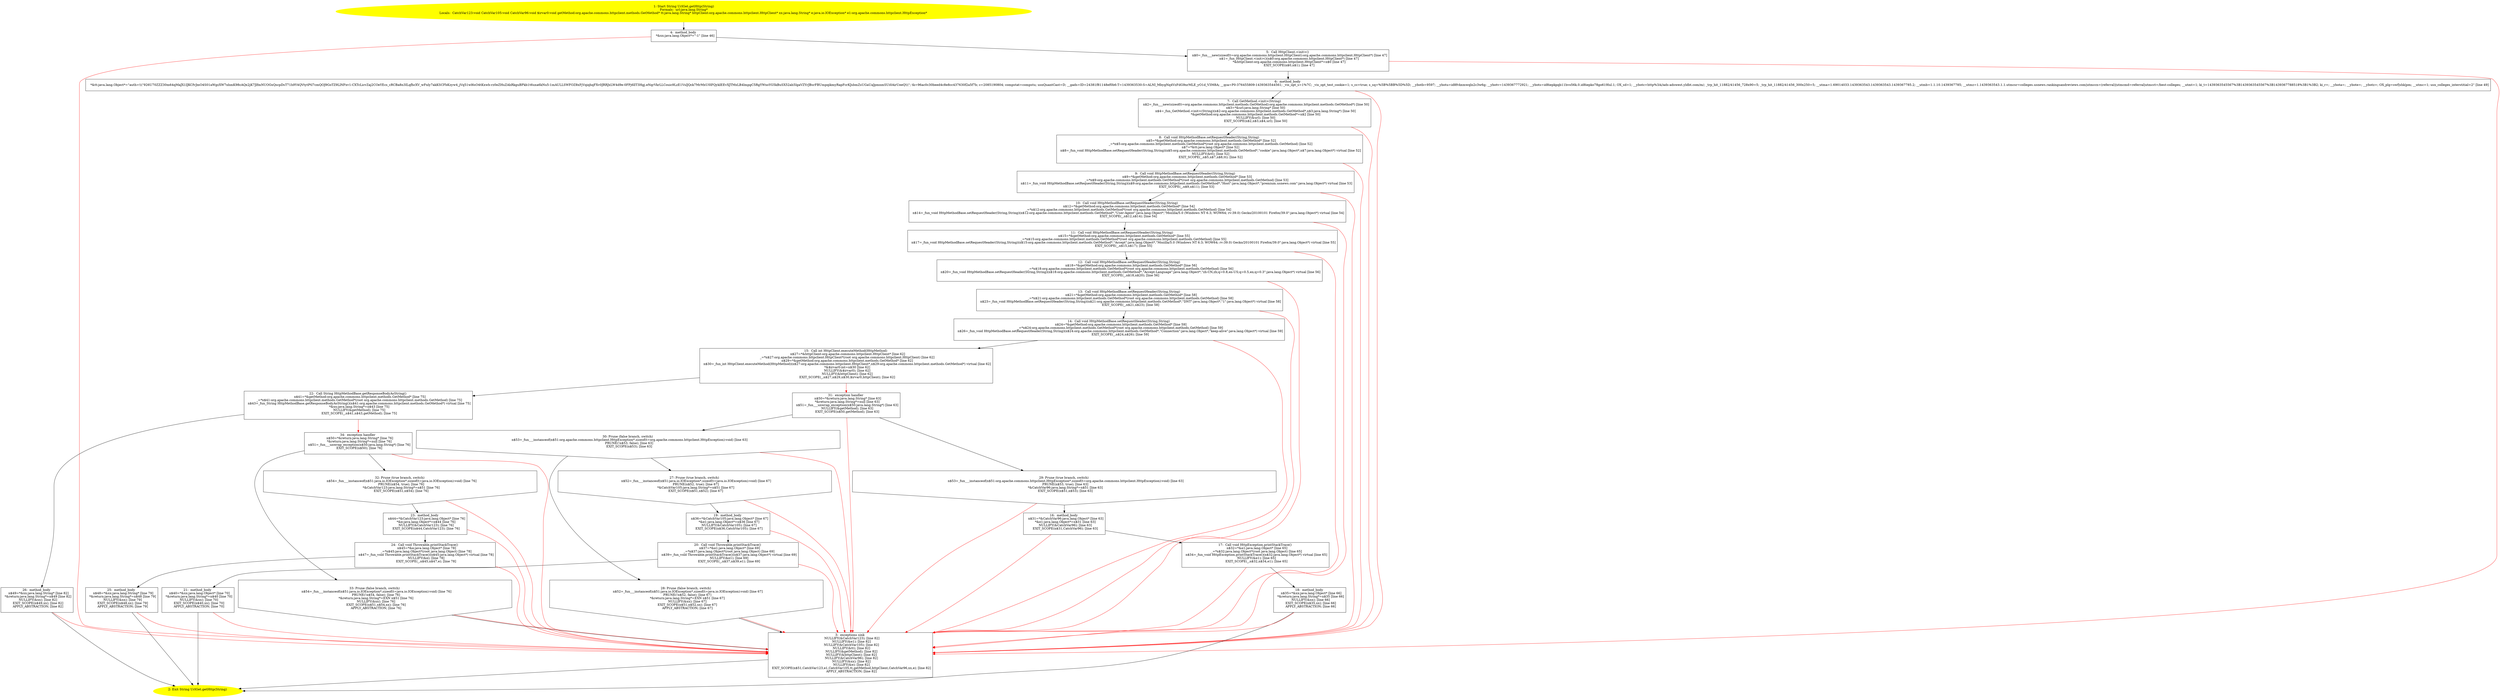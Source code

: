 /* @generated */
digraph cfg {
"com.dulishuo.usnews.UrlGet.getHttp(java.lang.String):java.lang.String.ab332b7e96570c8d45c643cd32325933_1" [label="1: Start String UrlGet.getHttp(String)\nFormals:  url:java.lang.String*\nLocals:  CatchVar123:void CatchVar105:void CatchVar96:void $irvar0:void getMethod:org.apache.commons.httpclient.methods.GetMethod* tt:java.lang.String* httpClient:org.apache.commons.httpclient.HttpClient* xx:java.lang.String* e:java.io.IOException* e1:org.apache.commons.httpclient.HttpException* \n  " color=yellow style=filled]
	

	 "com.dulishuo.usnews.UrlGet.getHttp(java.lang.String):java.lang.String.ab332b7e96570c8d45c643cd32325933_1" -> "com.dulishuo.usnews.UrlGet.getHttp(java.lang.String):java.lang.String.ab332b7e96570c8d45c643cd32325933_4" ;
"com.dulishuo.usnews.UrlGet.getHttp(java.lang.String):java.lang.String.ab332b7e96570c8d45c643cd32325933_2" [label="2: Exit String UrlGet.getHttp(String) \n  " color=yellow style=filled]
	

"com.dulishuo.usnews.UrlGet.getHttp(java.lang.String):java.lang.String.ab332b7e96570c8d45c643cd32325933_3" [label="3:  exceptions sink \n   NULLIFY(&CatchVar123); [line 82]\n  NULLIFY(&e1); [line 82]\n  NULLIFY(&CatchVar105); [line 82]\n  NULLIFY(&tt); [line 82]\n  NULLIFY(&getMethod); [line 82]\n  NULLIFY(&httpClient); [line 82]\n  NULLIFY(&CatchVar96); [line 82]\n  NULLIFY(&xx); [line 82]\n  NULLIFY(&e); [line 82]\n  EXIT_SCOPE(n$51,CatchVar123,e1,CatchVar105,tt,getMethod,httpClient,CatchVar96,xx,e); [line 82]\n  APPLY_ABSTRACTION; [line 82]\n " shape="box"]
	

	 "com.dulishuo.usnews.UrlGet.getHttp(java.lang.String):java.lang.String.ab332b7e96570c8d45c643cd32325933_3" -> "com.dulishuo.usnews.UrlGet.getHttp(java.lang.String):java.lang.String.ab332b7e96570c8d45c643cd32325933_2" ;
"com.dulishuo.usnews.UrlGet.getHttp(java.lang.String):java.lang.String.ab332b7e96570c8d45c643cd32325933_4" [label="4:  method_body \n   *&xx:java.lang.Object*=\"-1\" [line 46]\n " shape="box"]
	

	 "com.dulishuo.usnews.UrlGet.getHttp(java.lang.String):java.lang.String.ab332b7e96570c8d45c643cd32325933_4" -> "com.dulishuo.usnews.UrlGet.getHttp(java.lang.String):java.lang.String.ab332b7e96570c8d45c643cd32325933_5" ;
	 "com.dulishuo.usnews.UrlGet.getHttp(java.lang.String):java.lang.String.ab332b7e96570c8d45c643cd32325933_4" -> "com.dulishuo.usnews.UrlGet.getHttp(java.lang.String):java.lang.String.ab332b7e96570c8d45c643cd32325933_3" [color="red" ];
"com.dulishuo.usnews.UrlGet.getHttp(java.lang.String):java.lang.String.ab332b7e96570c8d45c643cd32325933_5" [label="5:  Call HttpClient.<init>() \n   n$0=_fun___new(sizeof(t=org.apache.commons.httpclient.HttpClient):org.apache.commons.httpclient.HttpClient*) [line 47]\n  n$1=_fun_HttpClient.<init>()(n$0:org.apache.commons.httpclient.HttpClient*) [line 47]\n  *&httpClient:org.apache.commons.httpclient.HttpClient*=n$0 [line 47]\n  EXIT_SCOPE(n$0,n$1); [line 47]\n " shape="box"]
	

	 "com.dulishuo.usnews.UrlGet.getHttp(java.lang.String):java.lang.String.ab332b7e96570c8d45c643cd32325933_5" -> "com.dulishuo.usnews.UrlGet.getHttp(java.lang.String):java.lang.String.ab332b7e96570c8d45c643cd32325933_6" ;
	 "com.dulishuo.usnews.UrlGet.getHttp(java.lang.String):java.lang.String.ab332b7e96570c8d45c643cd32325933_5" -> "com.dulishuo.usnews.UrlGet.getHttp(java.lang.String):java.lang.String.ab332b7e96570c8d45c643cd32325933_3" [color="red" ];
"com.dulishuo.usnews.UrlGet.getHttp(java.lang.String):java.lang.String.ab332b7e96570c8d45c643cd32325933_6" [label="6:  method_body \n   *&tt:java.lang.Object*=\"auth=\\\\\\\"926U70ZZZ30m64qMaJX1IJKCfvJmO4S01aWgzXW7nhmK98cAQx2jK7JlfmNUOGxQscpDsT71h9Y4QVtytPtl7cmQOJ9GoTZ9LlNFxv1-CXTcLicvZaj2COeYEcs_cRCBa8n3ILqfhcXV_wFnly7akKSCFbKzyw4_jVq51wl6sO4tKxwb-rz0eZHuZAhRkguBPkb1t6uxa6kNu5-1mAULLSWFOZ8xFjVqiqhqFXv0JRRJxLW4d9e-0FPj6llT3Hgj.eNqrVkrLLCouic9LzE1VslJQck7MrMxU0lFQyklEEvXJTMxLB4lmpgC5RgYWxoYG5kBuSX52ah5IgaVZYrJBsrFBUmpqikmyRapFcrKJsbmZsUGaUaJpmnmSUi0AirUeeQ\\\\\\\"; tk=96ac0c30beed4c8e8cc437630f2a5f7b; c=2085190804; compstat=compstu; usnQuantCast=D; __gads=ID=24381f81148ef0b6:T=1439363530:S=ALNI_MbygNq4VzFdG9nrMLE_yO1d_V3M8A; __qca=P0-376455809-1439363544561; _vis_opt_s=1%7C; _vis_opt_test_cookie=1; s_cc=true; s_sq=%5B%5BB%5D%5D; __ybotb=9597; __ybotu=id8fvkxmwqln2c3w6g; __ybotv=1439367772921; __ybots=id8iepkpqb11hvo56k.0.id8iepko78go619lul.1; OX_sd=1; __ybotc=http%3A//ads-adswest.yldbt.com/m/; _trp_hit_11882/41456_728x90=5; _trp_hit_11882/41456_300x250=5; __utma=1.69014033.1439363543.1439363543.1439367785.2; __utmb=1.1.10.1439367785; __utmz=1.1439363543.1.1.utmcsr=colleges.usnews.rankingsandreviews.com|utmccn=(referral)|utmcmd=referral|utmcct=/best-colleges; __utmt=1; ki_t=1439363545567%3B1439363545567%3B1439367788518%3B1%3B2; ki_r=; __ybota=; __ybote=; __ybotz=; OX_plg=swf|shk|pm; __utmc=1; usn_colleges_interstitial=2\" [line 49]\n " shape="box"]
	

	 "com.dulishuo.usnews.UrlGet.getHttp(java.lang.String):java.lang.String.ab332b7e96570c8d45c643cd32325933_6" -> "com.dulishuo.usnews.UrlGet.getHttp(java.lang.String):java.lang.String.ab332b7e96570c8d45c643cd32325933_7" ;
	 "com.dulishuo.usnews.UrlGet.getHttp(java.lang.String):java.lang.String.ab332b7e96570c8d45c643cd32325933_6" -> "com.dulishuo.usnews.UrlGet.getHttp(java.lang.String):java.lang.String.ab332b7e96570c8d45c643cd32325933_3" [color="red" ];
"com.dulishuo.usnews.UrlGet.getHttp(java.lang.String):java.lang.String.ab332b7e96570c8d45c643cd32325933_7" [label="7:  Call GetMethod.<init>(String) \n   n$2=_fun___new(sizeof(t=org.apache.commons.httpclient.methods.GetMethod):org.apache.commons.httpclient.methods.GetMethod*) [line 50]\n  n$3=*&url:java.lang.String* [line 50]\n  n$4=_fun_GetMethod.<init>(String)(n$2:org.apache.commons.httpclient.methods.GetMethod*,n$3:java.lang.String*) [line 50]\n  *&getMethod:org.apache.commons.httpclient.methods.GetMethod*=n$2 [line 50]\n  NULLIFY(&url); [line 50]\n  EXIT_SCOPE(n$2,n$3,n$4,url); [line 50]\n " shape="box"]
	

	 "com.dulishuo.usnews.UrlGet.getHttp(java.lang.String):java.lang.String.ab332b7e96570c8d45c643cd32325933_7" -> "com.dulishuo.usnews.UrlGet.getHttp(java.lang.String):java.lang.String.ab332b7e96570c8d45c643cd32325933_8" ;
	 "com.dulishuo.usnews.UrlGet.getHttp(java.lang.String):java.lang.String.ab332b7e96570c8d45c643cd32325933_7" -> "com.dulishuo.usnews.UrlGet.getHttp(java.lang.String):java.lang.String.ab332b7e96570c8d45c643cd32325933_3" [color="red" ];
"com.dulishuo.usnews.UrlGet.getHttp(java.lang.String):java.lang.String.ab332b7e96570c8d45c643cd32325933_8" [label="8:  Call void HttpMethodBase.setRequestHeader(String,String) \n   n$5=*&getMethod:org.apache.commons.httpclient.methods.GetMethod* [line 52]\n  _=*n$5:org.apache.commons.httpclient.methods.GetMethod*(root org.apache.commons.httpclient.methods.GetMethod) [line 52]\n  n$7=*&tt:java.lang.Object* [line 52]\n  n$8=_fun_void HttpMethodBase.setRequestHeader(String,String)(n$5:org.apache.commons.httpclient.methods.GetMethod*,\"cookie\":java.lang.Object*,n$7:java.lang.Object*) virtual [line 52]\n  NULLIFY(&tt); [line 52]\n  EXIT_SCOPE(_,n$5,n$7,n$8,tt); [line 52]\n " shape="box"]
	

	 "com.dulishuo.usnews.UrlGet.getHttp(java.lang.String):java.lang.String.ab332b7e96570c8d45c643cd32325933_8" -> "com.dulishuo.usnews.UrlGet.getHttp(java.lang.String):java.lang.String.ab332b7e96570c8d45c643cd32325933_9" ;
	 "com.dulishuo.usnews.UrlGet.getHttp(java.lang.String):java.lang.String.ab332b7e96570c8d45c643cd32325933_8" -> "com.dulishuo.usnews.UrlGet.getHttp(java.lang.String):java.lang.String.ab332b7e96570c8d45c643cd32325933_3" [color="red" ];
"com.dulishuo.usnews.UrlGet.getHttp(java.lang.String):java.lang.String.ab332b7e96570c8d45c643cd32325933_9" [label="9:  Call void HttpMethodBase.setRequestHeader(String,String) \n   n$9=*&getMethod:org.apache.commons.httpclient.methods.GetMethod* [line 53]\n  _=*n$9:org.apache.commons.httpclient.methods.GetMethod*(root org.apache.commons.httpclient.methods.GetMethod) [line 53]\n  n$11=_fun_void HttpMethodBase.setRequestHeader(String,String)(n$9:org.apache.commons.httpclient.methods.GetMethod*,\"Host\":java.lang.Object*,\"premium.usnews.com\":java.lang.Object*) virtual [line 53]\n  EXIT_SCOPE(_,n$9,n$11); [line 53]\n " shape="box"]
	

	 "com.dulishuo.usnews.UrlGet.getHttp(java.lang.String):java.lang.String.ab332b7e96570c8d45c643cd32325933_9" -> "com.dulishuo.usnews.UrlGet.getHttp(java.lang.String):java.lang.String.ab332b7e96570c8d45c643cd32325933_10" ;
	 "com.dulishuo.usnews.UrlGet.getHttp(java.lang.String):java.lang.String.ab332b7e96570c8d45c643cd32325933_9" -> "com.dulishuo.usnews.UrlGet.getHttp(java.lang.String):java.lang.String.ab332b7e96570c8d45c643cd32325933_3" [color="red" ];
"com.dulishuo.usnews.UrlGet.getHttp(java.lang.String):java.lang.String.ab332b7e96570c8d45c643cd32325933_10" [label="10:  Call void HttpMethodBase.setRequestHeader(String,String) \n   n$12=*&getMethod:org.apache.commons.httpclient.methods.GetMethod* [line 54]\n  _=*n$12:org.apache.commons.httpclient.methods.GetMethod*(root org.apache.commons.httpclient.methods.GetMethod) [line 54]\n  n$14=_fun_void HttpMethodBase.setRequestHeader(String,String)(n$12:org.apache.commons.httpclient.methods.GetMethod*,\"User-Agent\":java.lang.Object*,\"Mozilla/5.0 (Windows NT 6.3; WOW64; rv:39.0) Gecko/20100101 Firefox/39.0\":java.lang.Object*) virtual [line 54]\n  EXIT_SCOPE(_,n$12,n$14); [line 54]\n " shape="box"]
	

	 "com.dulishuo.usnews.UrlGet.getHttp(java.lang.String):java.lang.String.ab332b7e96570c8d45c643cd32325933_10" -> "com.dulishuo.usnews.UrlGet.getHttp(java.lang.String):java.lang.String.ab332b7e96570c8d45c643cd32325933_11" ;
	 "com.dulishuo.usnews.UrlGet.getHttp(java.lang.String):java.lang.String.ab332b7e96570c8d45c643cd32325933_10" -> "com.dulishuo.usnews.UrlGet.getHttp(java.lang.String):java.lang.String.ab332b7e96570c8d45c643cd32325933_3" [color="red" ];
"com.dulishuo.usnews.UrlGet.getHttp(java.lang.String):java.lang.String.ab332b7e96570c8d45c643cd32325933_11" [label="11:  Call void HttpMethodBase.setRequestHeader(String,String) \n   n$15=*&getMethod:org.apache.commons.httpclient.methods.GetMethod* [line 55]\n  _=*n$15:org.apache.commons.httpclient.methods.GetMethod*(root org.apache.commons.httpclient.methods.GetMethod) [line 55]\n  n$17=_fun_void HttpMethodBase.setRequestHeader(String,String)(n$15:org.apache.commons.httpclient.methods.GetMethod*,\"Accept\":java.lang.Object*,\"Mozilla/5.0 (Windows NT 6.3; WOW64; rv:39.0) Gecko/20100101 Firefox/39.0\":java.lang.Object*) virtual [line 55]\n  EXIT_SCOPE(_,n$15,n$17); [line 55]\n " shape="box"]
	

	 "com.dulishuo.usnews.UrlGet.getHttp(java.lang.String):java.lang.String.ab332b7e96570c8d45c643cd32325933_11" -> "com.dulishuo.usnews.UrlGet.getHttp(java.lang.String):java.lang.String.ab332b7e96570c8d45c643cd32325933_12" ;
	 "com.dulishuo.usnews.UrlGet.getHttp(java.lang.String):java.lang.String.ab332b7e96570c8d45c643cd32325933_11" -> "com.dulishuo.usnews.UrlGet.getHttp(java.lang.String):java.lang.String.ab332b7e96570c8d45c643cd32325933_3" [color="red" ];
"com.dulishuo.usnews.UrlGet.getHttp(java.lang.String):java.lang.String.ab332b7e96570c8d45c643cd32325933_12" [label="12:  Call void HttpMethodBase.setRequestHeader(String,String) \n   n$18=*&getMethod:org.apache.commons.httpclient.methods.GetMethod* [line 56]\n  _=*n$18:org.apache.commons.httpclient.methods.GetMethod*(root org.apache.commons.httpclient.methods.GetMethod) [line 56]\n  n$20=_fun_void HttpMethodBase.setRequestHeader(String,String)(n$18:org.apache.commons.httpclient.methods.GetMethod*,\"Accept-Language\":java.lang.Object*,\"zh-CN,zh;q=0.8,en-US;q=0.5,en;q=0.3\":java.lang.Object*) virtual [line 56]\n  EXIT_SCOPE(_,n$18,n$20); [line 56]\n " shape="box"]
	

	 "com.dulishuo.usnews.UrlGet.getHttp(java.lang.String):java.lang.String.ab332b7e96570c8d45c643cd32325933_12" -> "com.dulishuo.usnews.UrlGet.getHttp(java.lang.String):java.lang.String.ab332b7e96570c8d45c643cd32325933_13" ;
	 "com.dulishuo.usnews.UrlGet.getHttp(java.lang.String):java.lang.String.ab332b7e96570c8d45c643cd32325933_12" -> "com.dulishuo.usnews.UrlGet.getHttp(java.lang.String):java.lang.String.ab332b7e96570c8d45c643cd32325933_3" [color="red" ];
"com.dulishuo.usnews.UrlGet.getHttp(java.lang.String):java.lang.String.ab332b7e96570c8d45c643cd32325933_13" [label="13:  Call void HttpMethodBase.setRequestHeader(String,String) \n   n$21=*&getMethod:org.apache.commons.httpclient.methods.GetMethod* [line 58]\n  _=*n$21:org.apache.commons.httpclient.methods.GetMethod*(root org.apache.commons.httpclient.methods.GetMethod) [line 58]\n  n$23=_fun_void HttpMethodBase.setRequestHeader(String,String)(n$21:org.apache.commons.httpclient.methods.GetMethod*,\"DNT\":java.lang.Object*,\"1\":java.lang.Object*) virtual [line 58]\n  EXIT_SCOPE(_,n$21,n$23); [line 58]\n " shape="box"]
	

	 "com.dulishuo.usnews.UrlGet.getHttp(java.lang.String):java.lang.String.ab332b7e96570c8d45c643cd32325933_13" -> "com.dulishuo.usnews.UrlGet.getHttp(java.lang.String):java.lang.String.ab332b7e96570c8d45c643cd32325933_14" ;
	 "com.dulishuo.usnews.UrlGet.getHttp(java.lang.String):java.lang.String.ab332b7e96570c8d45c643cd32325933_13" -> "com.dulishuo.usnews.UrlGet.getHttp(java.lang.String):java.lang.String.ab332b7e96570c8d45c643cd32325933_3" [color="red" ];
"com.dulishuo.usnews.UrlGet.getHttp(java.lang.String):java.lang.String.ab332b7e96570c8d45c643cd32325933_14" [label="14:  Call void HttpMethodBase.setRequestHeader(String,String) \n   n$24=*&getMethod:org.apache.commons.httpclient.methods.GetMethod* [line 59]\n  _=*n$24:org.apache.commons.httpclient.methods.GetMethod*(root org.apache.commons.httpclient.methods.GetMethod) [line 59]\n  n$26=_fun_void HttpMethodBase.setRequestHeader(String,String)(n$24:org.apache.commons.httpclient.methods.GetMethod*,\"Connection\":java.lang.Object*,\"keep-alive\":java.lang.Object*) virtual [line 59]\n  EXIT_SCOPE(_,n$24,n$26); [line 59]\n " shape="box"]
	

	 "com.dulishuo.usnews.UrlGet.getHttp(java.lang.String):java.lang.String.ab332b7e96570c8d45c643cd32325933_14" -> "com.dulishuo.usnews.UrlGet.getHttp(java.lang.String):java.lang.String.ab332b7e96570c8d45c643cd32325933_15" ;
	 "com.dulishuo.usnews.UrlGet.getHttp(java.lang.String):java.lang.String.ab332b7e96570c8d45c643cd32325933_14" -> "com.dulishuo.usnews.UrlGet.getHttp(java.lang.String):java.lang.String.ab332b7e96570c8d45c643cd32325933_3" [color="red" ];
"com.dulishuo.usnews.UrlGet.getHttp(java.lang.String):java.lang.String.ab332b7e96570c8d45c643cd32325933_15" [label="15:  Call int HttpClient.executeMethod(HttpMethod) \n   n$27=*&httpClient:org.apache.commons.httpclient.HttpClient* [line 62]\n  _=*n$27:org.apache.commons.httpclient.HttpClient*(root org.apache.commons.httpclient.HttpClient) [line 62]\n  n$29=*&getMethod:org.apache.commons.httpclient.methods.GetMethod* [line 62]\n  n$30=_fun_int HttpClient.executeMethod(HttpMethod)(n$27:org.apache.commons.httpclient.HttpClient*,n$29:org.apache.commons.httpclient.methods.GetMethod*) virtual [line 62]\n  *&$irvar0:int=n$30 [line 62]\n  NULLIFY(&$irvar0); [line 62]\n  NULLIFY(&httpClient); [line 62]\n  EXIT_SCOPE(_,n$27,n$29,n$30,$irvar0,httpClient); [line 62]\n " shape="box"]
	

	 "com.dulishuo.usnews.UrlGet.getHttp(java.lang.String):java.lang.String.ab332b7e96570c8d45c643cd32325933_15" -> "com.dulishuo.usnews.UrlGet.getHttp(java.lang.String):java.lang.String.ab332b7e96570c8d45c643cd32325933_22" ;
	 "com.dulishuo.usnews.UrlGet.getHttp(java.lang.String):java.lang.String.ab332b7e96570c8d45c643cd32325933_15" -> "com.dulishuo.usnews.UrlGet.getHttp(java.lang.String):java.lang.String.ab332b7e96570c8d45c643cd32325933_31" [color="red" ];
"com.dulishuo.usnews.UrlGet.getHttp(java.lang.String):java.lang.String.ab332b7e96570c8d45c643cd32325933_16" [label="16:  method_body \n   n$31=*&CatchVar96:java.lang.Object* [line 63]\n  *&e1:java.lang.Object*=n$31 [line 63]\n  NULLIFY(&CatchVar96); [line 63]\n  EXIT_SCOPE(n$31,CatchVar96); [line 63]\n " shape="box"]
	

	 "com.dulishuo.usnews.UrlGet.getHttp(java.lang.String):java.lang.String.ab332b7e96570c8d45c643cd32325933_16" -> "com.dulishuo.usnews.UrlGet.getHttp(java.lang.String):java.lang.String.ab332b7e96570c8d45c643cd32325933_17" ;
	 "com.dulishuo.usnews.UrlGet.getHttp(java.lang.String):java.lang.String.ab332b7e96570c8d45c643cd32325933_16" -> "com.dulishuo.usnews.UrlGet.getHttp(java.lang.String):java.lang.String.ab332b7e96570c8d45c643cd32325933_3" [color="red" ];
"com.dulishuo.usnews.UrlGet.getHttp(java.lang.String):java.lang.String.ab332b7e96570c8d45c643cd32325933_17" [label="17:  Call void HttpException.printStackTrace() \n   n$32=*&e1:java.lang.Object* [line 65]\n  _=*n$32:java.lang.Object*(root java.lang.Object) [line 65]\n  n$34=_fun_void HttpException.printStackTrace()(n$32:java.lang.Object*) virtual [line 65]\n  NULLIFY(&e1); [line 65]\n  EXIT_SCOPE(_,n$32,n$34,e1); [line 65]\n " shape="box"]
	

	 "com.dulishuo.usnews.UrlGet.getHttp(java.lang.String):java.lang.String.ab332b7e96570c8d45c643cd32325933_17" -> "com.dulishuo.usnews.UrlGet.getHttp(java.lang.String):java.lang.String.ab332b7e96570c8d45c643cd32325933_18" ;
	 "com.dulishuo.usnews.UrlGet.getHttp(java.lang.String):java.lang.String.ab332b7e96570c8d45c643cd32325933_17" -> "com.dulishuo.usnews.UrlGet.getHttp(java.lang.String):java.lang.String.ab332b7e96570c8d45c643cd32325933_3" [color="red" ];
"com.dulishuo.usnews.UrlGet.getHttp(java.lang.String):java.lang.String.ab332b7e96570c8d45c643cd32325933_18" [label="18:  method_body \n   n$35=*&xx:java.lang.Object* [line 66]\n  *&return:java.lang.String*=n$35 [line 66]\n  NULLIFY(&xx); [line 66]\n  EXIT_SCOPE(n$35,xx); [line 66]\n  APPLY_ABSTRACTION; [line 66]\n " shape="box"]
	

	 "com.dulishuo.usnews.UrlGet.getHttp(java.lang.String):java.lang.String.ab332b7e96570c8d45c643cd32325933_18" -> "com.dulishuo.usnews.UrlGet.getHttp(java.lang.String):java.lang.String.ab332b7e96570c8d45c643cd32325933_2" ;
	 "com.dulishuo.usnews.UrlGet.getHttp(java.lang.String):java.lang.String.ab332b7e96570c8d45c643cd32325933_18" -> "com.dulishuo.usnews.UrlGet.getHttp(java.lang.String):java.lang.String.ab332b7e96570c8d45c643cd32325933_3" [color="red" ];
"com.dulishuo.usnews.UrlGet.getHttp(java.lang.String):java.lang.String.ab332b7e96570c8d45c643cd32325933_19" [label="19:  method_body \n   n$36=*&CatchVar105:java.lang.Object* [line 67]\n  *&e1:java.lang.Object*=n$36 [line 67]\n  NULLIFY(&CatchVar105); [line 67]\n  EXIT_SCOPE(n$36,CatchVar105); [line 67]\n " shape="box"]
	

	 "com.dulishuo.usnews.UrlGet.getHttp(java.lang.String):java.lang.String.ab332b7e96570c8d45c643cd32325933_19" -> "com.dulishuo.usnews.UrlGet.getHttp(java.lang.String):java.lang.String.ab332b7e96570c8d45c643cd32325933_20" ;
	 "com.dulishuo.usnews.UrlGet.getHttp(java.lang.String):java.lang.String.ab332b7e96570c8d45c643cd32325933_19" -> "com.dulishuo.usnews.UrlGet.getHttp(java.lang.String):java.lang.String.ab332b7e96570c8d45c643cd32325933_3" [color="red" ];
"com.dulishuo.usnews.UrlGet.getHttp(java.lang.String):java.lang.String.ab332b7e96570c8d45c643cd32325933_20" [label="20:  Call void Throwable.printStackTrace() \n   n$37=*&e1:java.lang.Object* [line 69]\n  _=*n$37:java.lang.Object*(root java.lang.Object) [line 69]\n  n$39=_fun_void Throwable.printStackTrace()(n$37:java.lang.Object*) virtual [line 69]\n  NULLIFY(&e1); [line 69]\n  EXIT_SCOPE(_,n$37,n$39,e1); [line 69]\n " shape="box"]
	

	 "com.dulishuo.usnews.UrlGet.getHttp(java.lang.String):java.lang.String.ab332b7e96570c8d45c643cd32325933_20" -> "com.dulishuo.usnews.UrlGet.getHttp(java.lang.String):java.lang.String.ab332b7e96570c8d45c643cd32325933_21" ;
	 "com.dulishuo.usnews.UrlGet.getHttp(java.lang.String):java.lang.String.ab332b7e96570c8d45c643cd32325933_20" -> "com.dulishuo.usnews.UrlGet.getHttp(java.lang.String):java.lang.String.ab332b7e96570c8d45c643cd32325933_3" [color="red" ];
"com.dulishuo.usnews.UrlGet.getHttp(java.lang.String):java.lang.String.ab332b7e96570c8d45c643cd32325933_21" [label="21:  method_body \n   n$40=*&xx:java.lang.Object* [line 70]\n  *&return:java.lang.String*=n$40 [line 70]\n  NULLIFY(&xx); [line 70]\n  EXIT_SCOPE(n$40,xx); [line 70]\n  APPLY_ABSTRACTION; [line 70]\n " shape="box"]
	

	 "com.dulishuo.usnews.UrlGet.getHttp(java.lang.String):java.lang.String.ab332b7e96570c8d45c643cd32325933_21" -> "com.dulishuo.usnews.UrlGet.getHttp(java.lang.String):java.lang.String.ab332b7e96570c8d45c643cd32325933_2" ;
	 "com.dulishuo.usnews.UrlGet.getHttp(java.lang.String):java.lang.String.ab332b7e96570c8d45c643cd32325933_21" -> "com.dulishuo.usnews.UrlGet.getHttp(java.lang.String):java.lang.String.ab332b7e96570c8d45c643cd32325933_3" [color="red" ];
"com.dulishuo.usnews.UrlGet.getHttp(java.lang.String):java.lang.String.ab332b7e96570c8d45c643cd32325933_22" [label="22:  Call String HttpMethodBase.getResponseBodyAsString() \n   n$41=*&getMethod:org.apache.commons.httpclient.methods.GetMethod* [line 75]\n  _=*n$41:org.apache.commons.httpclient.methods.GetMethod*(root org.apache.commons.httpclient.methods.GetMethod) [line 75]\n  n$43=_fun_String HttpMethodBase.getResponseBodyAsString()(n$41:org.apache.commons.httpclient.methods.GetMethod*) virtual [line 75]\n  *&xx:java.lang.String*=n$43 [line 75]\n  NULLIFY(&getMethod); [line 75]\n  EXIT_SCOPE(_,n$41,n$43,getMethod); [line 75]\n " shape="box"]
	

	 "com.dulishuo.usnews.UrlGet.getHttp(java.lang.String):java.lang.String.ab332b7e96570c8d45c643cd32325933_22" -> "com.dulishuo.usnews.UrlGet.getHttp(java.lang.String):java.lang.String.ab332b7e96570c8d45c643cd32325933_26" ;
	 "com.dulishuo.usnews.UrlGet.getHttp(java.lang.String):java.lang.String.ab332b7e96570c8d45c643cd32325933_22" -> "com.dulishuo.usnews.UrlGet.getHttp(java.lang.String):java.lang.String.ab332b7e96570c8d45c643cd32325933_34" [color="red" ];
"com.dulishuo.usnews.UrlGet.getHttp(java.lang.String):java.lang.String.ab332b7e96570c8d45c643cd32325933_23" [label="23:  method_body \n   n$44=*&CatchVar123:java.lang.Object* [line 76]\n  *&e:java.lang.Object*=n$44 [line 76]\n  NULLIFY(&CatchVar123); [line 76]\n  EXIT_SCOPE(n$44,CatchVar123); [line 76]\n " shape="box"]
	

	 "com.dulishuo.usnews.UrlGet.getHttp(java.lang.String):java.lang.String.ab332b7e96570c8d45c643cd32325933_23" -> "com.dulishuo.usnews.UrlGet.getHttp(java.lang.String):java.lang.String.ab332b7e96570c8d45c643cd32325933_24" ;
	 "com.dulishuo.usnews.UrlGet.getHttp(java.lang.String):java.lang.String.ab332b7e96570c8d45c643cd32325933_23" -> "com.dulishuo.usnews.UrlGet.getHttp(java.lang.String):java.lang.String.ab332b7e96570c8d45c643cd32325933_3" [color="red" ];
"com.dulishuo.usnews.UrlGet.getHttp(java.lang.String):java.lang.String.ab332b7e96570c8d45c643cd32325933_24" [label="24:  Call void Throwable.printStackTrace() \n   n$45=*&e:java.lang.Object* [line 78]\n  _=*n$45:java.lang.Object*(root java.lang.Object) [line 78]\n  n$47=_fun_void Throwable.printStackTrace()(n$45:java.lang.Object*) virtual [line 78]\n  NULLIFY(&e); [line 78]\n  EXIT_SCOPE(_,n$45,n$47,e); [line 78]\n " shape="box"]
	

	 "com.dulishuo.usnews.UrlGet.getHttp(java.lang.String):java.lang.String.ab332b7e96570c8d45c643cd32325933_24" -> "com.dulishuo.usnews.UrlGet.getHttp(java.lang.String):java.lang.String.ab332b7e96570c8d45c643cd32325933_25" ;
	 "com.dulishuo.usnews.UrlGet.getHttp(java.lang.String):java.lang.String.ab332b7e96570c8d45c643cd32325933_24" -> "com.dulishuo.usnews.UrlGet.getHttp(java.lang.String):java.lang.String.ab332b7e96570c8d45c643cd32325933_3" [color="red" ];
"com.dulishuo.usnews.UrlGet.getHttp(java.lang.String):java.lang.String.ab332b7e96570c8d45c643cd32325933_25" [label="25:  method_body \n   n$48=*&xx:java.lang.String* [line 79]\n  *&return:java.lang.String*=n$48 [line 79]\n  NULLIFY(&xx); [line 79]\n  EXIT_SCOPE(n$48,xx); [line 79]\n  APPLY_ABSTRACTION; [line 79]\n " shape="box"]
	

	 "com.dulishuo.usnews.UrlGet.getHttp(java.lang.String):java.lang.String.ab332b7e96570c8d45c643cd32325933_25" -> "com.dulishuo.usnews.UrlGet.getHttp(java.lang.String):java.lang.String.ab332b7e96570c8d45c643cd32325933_2" ;
	 "com.dulishuo.usnews.UrlGet.getHttp(java.lang.String):java.lang.String.ab332b7e96570c8d45c643cd32325933_25" -> "com.dulishuo.usnews.UrlGet.getHttp(java.lang.String):java.lang.String.ab332b7e96570c8d45c643cd32325933_3" [color="red" ];
"com.dulishuo.usnews.UrlGet.getHttp(java.lang.String):java.lang.String.ab332b7e96570c8d45c643cd32325933_26" [label="26:  method_body \n   n$49=*&xx:java.lang.String* [line 82]\n  *&return:java.lang.String*=n$49 [line 82]\n  NULLIFY(&xx); [line 82]\n  EXIT_SCOPE(n$49,xx); [line 82]\n  APPLY_ABSTRACTION; [line 82]\n " shape="box"]
	

	 "com.dulishuo.usnews.UrlGet.getHttp(java.lang.String):java.lang.String.ab332b7e96570c8d45c643cd32325933_26" -> "com.dulishuo.usnews.UrlGet.getHttp(java.lang.String):java.lang.String.ab332b7e96570c8d45c643cd32325933_2" ;
	 "com.dulishuo.usnews.UrlGet.getHttp(java.lang.String):java.lang.String.ab332b7e96570c8d45c643cd32325933_26" -> "com.dulishuo.usnews.UrlGet.getHttp(java.lang.String):java.lang.String.ab332b7e96570c8d45c643cd32325933_3" [color="red" ];
"com.dulishuo.usnews.UrlGet.getHttp(java.lang.String):java.lang.String.ab332b7e96570c8d45c643cd32325933_27" [label="27: Prune (true branch, switch) \n   n$52=_fun___instanceof(n$51:java.io.IOException*,sizeof(t=java.io.IOException):void) [line 67]\n  PRUNE(n$52, true); [line 67]\n  *&CatchVar105:java.lang.String*=n$51 [line 67]\n  EXIT_SCOPE(n$51,n$52); [line 67]\n " shape="invhouse"]
	

	 "com.dulishuo.usnews.UrlGet.getHttp(java.lang.String):java.lang.String.ab332b7e96570c8d45c643cd32325933_27" -> "com.dulishuo.usnews.UrlGet.getHttp(java.lang.String):java.lang.String.ab332b7e96570c8d45c643cd32325933_19" ;
	 "com.dulishuo.usnews.UrlGet.getHttp(java.lang.String):java.lang.String.ab332b7e96570c8d45c643cd32325933_27" -> "com.dulishuo.usnews.UrlGet.getHttp(java.lang.String):java.lang.String.ab332b7e96570c8d45c643cd32325933_3" [color="red" ];
"com.dulishuo.usnews.UrlGet.getHttp(java.lang.String):java.lang.String.ab332b7e96570c8d45c643cd32325933_28" [label="28: Prune (false branch, switch) \n   n$52=_fun___instanceof(n$51:java.io.IOException*,sizeof(t=java.io.IOException):void) [line 67]\n  PRUNE(!n$52, false); [line 67]\n  *&return:java.lang.String*=EXN n$51 [line 67]\n  NULLIFY(&xx); [line 67]\n  EXIT_SCOPE(n$51,n$52,xx); [line 67]\n  APPLY_ABSTRACTION; [line 67]\n " shape="invhouse"]
	

	 "com.dulishuo.usnews.UrlGet.getHttp(java.lang.String):java.lang.String.ab332b7e96570c8d45c643cd32325933_28" -> "com.dulishuo.usnews.UrlGet.getHttp(java.lang.String):java.lang.String.ab332b7e96570c8d45c643cd32325933_3" ;
	 "com.dulishuo.usnews.UrlGet.getHttp(java.lang.String):java.lang.String.ab332b7e96570c8d45c643cd32325933_28" -> "com.dulishuo.usnews.UrlGet.getHttp(java.lang.String):java.lang.String.ab332b7e96570c8d45c643cd32325933_3" [color="red" ];
"com.dulishuo.usnews.UrlGet.getHttp(java.lang.String):java.lang.String.ab332b7e96570c8d45c643cd32325933_29" [label="29: Prune (true branch, switch) \n   n$53=_fun___instanceof(n$51:org.apache.commons.httpclient.HttpException*,sizeof(t=org.apache.commons.httpclient.HttpException):void) [line 63]\n  PRUNE(n$53, true); [line 63]\n  *&CatchVar96:java.lang.String*=n$51 [line 63]\n  EXIT_SCOPE(n$51,n$53); [line 63]\n " shape="invhouse"]
	

	 "com.dulishuo.usnews.UrlGet.getHttp(java.lang.String):java.lang.String.ab332b7e96570c8d45c643cd32325933_29" -> "com.dulishuo.usnews.UrlGet.getHttp(java.lang.String):java.lang.String.ab332b7e96570c8d45c643cd32325933_16" ;
	 "com.dulishuo.usnews.UrlGet.getHttp(java.lang.String):java.lang.String.ab332b7e96570c8d45c643cd32325933_29" -> "com.dulishuo.usnews.UrlGet.getHttp(java.lang.String):java.lang.String.ab332b7e96570c8d45c643cd32325933_3" [color="red" ];
"com.dulishuo.usnews.UrlGet.getHttp(java.lang.String):java.lang.String.ab332b7e96570c8d45c643cd32325933_30" [label="30: Prune (false branch, switch) \n   n$53=_fun___instanceof(n$51:org.apache.commons.httpclient.HttpException*,sizeof(t=org.apache.commons.httpclient.HttpException):void) [line 63]\n  PRUNE(!n$53, false); [line 63]\n  EXIT_SCOPE(n$53); [line 63]\n " shape="invhouse"]
	

	 "com.dulishuo.usnews.UrlGet.getHttp(java.lang.String):java.lang.String.ab332b7e96570c8d45c643cd32325933_30" -> "com.dulishuo.usnews.UrlGet.getHttp(java.lang.String):java.lang.String.ab332b7e96570c8d45c643cd32325933_27" ;
	 "com.dulishuo.usnews.UrlGet.getHttp(java.lang.String):java.lang.String.ab332b7e96570c8d45c643cd32325933_30" -> "com.dulishuo.usnews.UrlGet.getHttp(java.lang.String):java.lang.String.ab332b7e96570c8d45c643cd32325933_28" ;
	 "com.dulishuo.usnews.UrlGet.getHttp(java.lang.String):java.lang.String.ab332b7e96570c8d45c643cd32325933_30" -> "com.dulishuo.usnews.UrlGet.getHttp(java.lang.String):java.lang.String.ab332b7e96570c8d45c643cd32325933_3" [color="red" ];
"com.dulishuo.usnews.UrlGet.getHttp(java.lang.String):java.lang.String.ab332b7e96570c8d45c643cd32325933_31" [label="31:  exception handler \n   n$50=*&return:java.lang.String* [line 63]\n  *&return:java.lang.String*=null [line 63]\n  n$51=_fun___unwrap_exception(n$50:java.lang.String*) [line 63]\n  NULLIFY(&getMethod); [line 63]\n  EXIT_SCOPE(n$50,getMethod); [line 63]\n " shape="box"]
	

	 "com.dulishuo.usnews.UrlGet.getHttp(java.lang.String):java.lang.String.ab332b7e96570c8d45c643cd32325933_31" -> "com.dulishuo.usnews.UrlGet.getHttp(java.lang.String):java.lang.String.ab332b7e96570c8d45c643cd32325933_29" ;
	 "com.dulishuo.usnews.UrlGet.getHttp(java.lang.String):java.lang.String.ab332b7e96570c8d45c643cd32325933_31" -> "com.dulishuo.usnews.UrlGet.getHttp(java.lang.String):java.lang.String.ab332b7e96570c8d45c643cd32325933_30" ;
	 "com.dulishuo.usnews.UrlGet.getHttp(java.lang.String):java.lang.String.ab332b7e96570c8d45c643cd32325933_31" -> "com.dulishuo.usnews.UrlGet.getHttp(java.lang.String):java.lang.String.ab332b7e96570c8d45c643cd32325933_3" [color="red" ];
"com.dulishuo.usnews.UrlGet.getHttp(java.lang.String):java.lang.String.ab332b7e96570c8d45c643cd32325933_32" [label="32: Prune (true branch, switch) \n   n$54=_fun___instanceof(n$51:java.io.IOException*,sizeof(t=java.io.IOException):void) [line 76]\n  PRUNE(n$54, true); [line 76]\n  *&CatchVar123:java.lang.String*=n$51 [line 76]\n  EXIT_SCOPE(n$51,n$54); [line 76]\n " shape="invhouse"]
	

	 "com.dulishuo.usnews.UrlGet.getHttp(java.lang.String):java.lang.String.ab332b7e96570c8d45c643cd32325933_32" -> "com.dulishuo.usnews.UrlGet.getHttp(java.lang.String):java.lang.String.ab332b7e96570c8d45c643cd32325933_23" ;
	 "com.dulishuo.usnews.UrlGet.getHttp(java.lang.String):java.lang.String.ab332b7e96570c8d45c643cd32325933_32" -> "com.dulishuo.usnews.UrlGet.getHttp(java.lang.String):java.lang.String.ab332b7e96570c8d45c643cd32325933_3" [color="red" ];
"com.dulishuo.usnews.UrlGet.getHttp(java.lang.String):java.lang.String.ab332b7e96570c8d45c643cd32325933_33" [label="33: Prune (false branch, switch) \n   n$54=_fun___instanceof(n$51:java.io.IOException*,sizeof(t=java.io.IOException):void) [line 76]\n  PRUNE(!n$54, false); [line 76]\n  *&return:java.lang.String*=EXN n$51 [line 76]\n  NULLIFY(&xx); [line 76]\n  EXIT_SCOPE(n$51,n$54,xx); [line 76]\n  APPLY_ABSTRACTION; [line 76]\n " shape="invhouse"]
	

	 "com.dulishuo.usnews.UrlGet.getHttp(java.lang.String):java.lang.String.ab332b7e96570c8d45c643cd32325933_33" -> "com.dulishuo.usnews.UrlGet.getHttp(java.lang.String):java.lang.String.ab332b7e96570c8d45c643cd32325933_3" ;
	 "com.dulishuo.usnews.UrlGet.getHttp(java.lang.String):java.lang.String.ab332b7e96570c8d45c643cd32325933_33" -> "com.dulishuo.usnews.UrlGet.getHttp(java.lang.String):java.lang.String.ab332b7e96570c8d45c643cd32325933_3" [color="red" ];
"com.dulishuo.usnews.UrlGet.getHttp(java.lang.String):java.lang.String.ab332b7e96570c8d45c643cd32325933_34" [label="34:  exception handler \n   n$50=*&return:java.lang.String* [line 76]\n  *&return:java.lang.String*=null [line 76]\n  n$51=_fun___unwrap_exception(n$50:java.lang.String*) [line 76]\n  EXIT_SCOPE(n$50); [line 76]\n " shape="box"]
	

	 "com.dulishuo.usnews.UrlGet.getHttp(java.lang.String):java.lang.String.ab332b7e96570c8d45c643cd32325933_34" -> "com.dulishuo.usnews.UrlGet.getHttp(java.lang.String):java.lang.String.ab332b7e96570c8d45c643cd32325933_32" ;
	 "com.dulishuo.usnews.UrlGet.getHttp(java.lang.String):java.lang.String.ab332b7e96570c8d45c643cd32325933_34" -> "com.dulishuo.usnews.UrlGet.getHttp(java.lang.String):java.lang.String.ab332b7e96570c8d45c643cd32325933_33" ;
	 "com.dulishuo.usnews.UrlGet.getHttp(java.lang.String):java.lang.String.ab332b7e96570c8d45c643cd32325933_34" -> "com.dulishuo.usnews.UrlGet.getHttp(java.lang.String):java.lang.String.ab332b7e96570c8d45c643cd32325933_3" [color="red" ];
}
